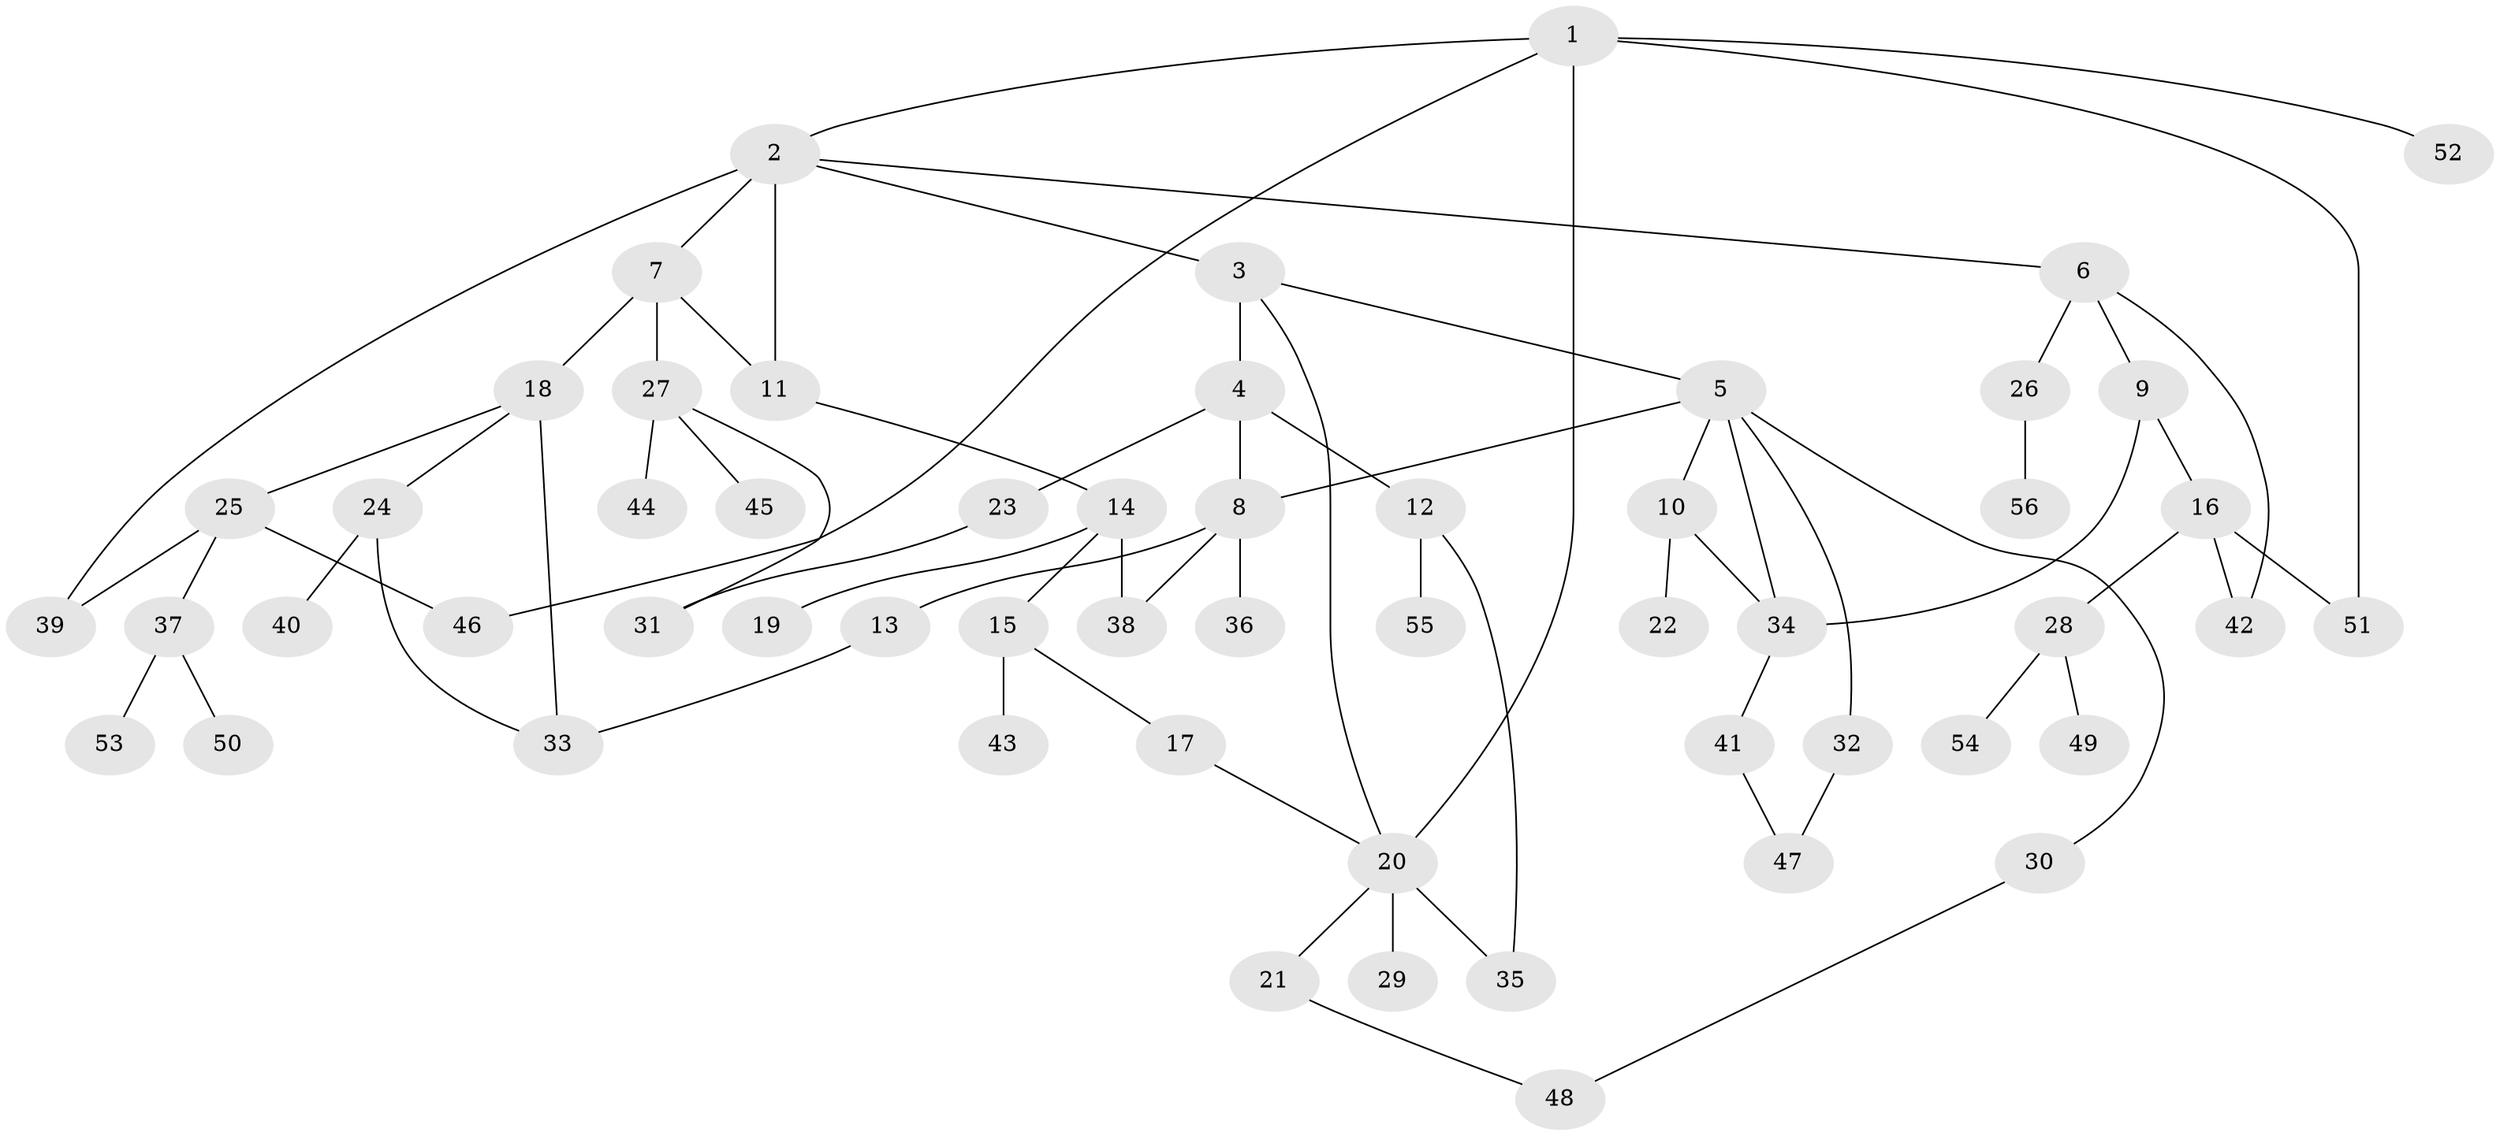 // original degree distribution, {6: 0.03636363636363636, 7: 0.00909090909090909, 5: 0.05454545454545454, 1: 0.33636363636363636, 3: 0.12727272727272726, 2: 0.34545454545454546, 4: 0.09090909090909091}
// Generated by graph-tools (version 1.1) at 2025/34/03/09/25 02:34:26]
// undirected, 56 vertices, 72 edges
graph export_dot {
graph [start="1"]
  node [color=gray90,style=filled];
  1;
  2;
  3;
  4;
  5;
  6;
  7;
  8;
  9;
  10;
  11;
  12;
  13;
  14;
  15;
  16;
  17;
  18;
  19;
  20;
  21;
  22;
  23;
  24;
  25;
  26;
  27;
  28;
  29;
  30;
  31;
  32;
  33;
  34;
  35;
  36;
  37;
  38;
  39;
  40;
  41;
  42;
  43;
  44;
  45;
  46;
  47;
  48;
  49;
  50;
  51;
  52;
  53;
  54;
  55;
  56;
  1 -- 2 [weight=1.0];
  1 -- 20 [weight=1.0];
  1 -- 46 [weight=1.0];
  1 -- 51 [weight=1.0];
  1 -- 52 [weight=1.0];
  2 -- 3 [weight=1.0];
  2 -- 6 [weight=1.0];
  2 -- 7 [weight=1.0];
  2 -- 11 [weight=1.0];
  2 -- 39 [weight=1.0];
  3 -- 4 [weight=2.0];
  3 -- 5 [weight=1.0];
  3 -- 20 [weight=1.0];
  4 -- 8 [weight=1.0];
  4 -- 12 [weight=2.0];
  4 -- 23 [weight=1.0];
  5 -- 8 [weight=1.0];
  5 -- 10 [weight=1.0];
  5 -- 30 [weight=1.0];
  5 -- 32 [weight=1.0];
  5 -- 34 [weight=1.0];
  6 -- 9 [weight=1.0];
  6 -- 26 [weight=1.0];
  6 -- 42 [weight=1.0];
  7 -- 11 [weight=1.0];
  7 -- 18 [weight=2.0];
  7 -- 27 [weight=1.0];
  8 -- 13 [weight=1.0];
  8 -- 36 [weight=1.0];
  8 -- 38 [weight=1.0];
  9 -- 16 [weight=1.0];
  9 -- 34 [weight=1.0];
  10 -- 22 [weight=2.0];
  10 -- 34 [weight=1.0];
  11 -- 14 [weight=1.0];
  12 -- 35 [weight=1.0];
  12 -- 55 [weight=1.0];
  13 -- 33 [weight=1.0];
  14 -- 15 [weight=1.0];
  14 -- 19 [weight=1.0];
  14 -- 38 [weight=1.0];
  15 -- 17 [weight=1.0];
  15 -- 43 [weight=1.0];
  16 -- 28 [weight=1.0];
  16 -- 42 [weight=1.0];
  16 -- 51 [weight=1.0];
  17 -- 20 [weight=1.0];
  18 -- 24 [weight=1.0];
  18 -- 25 [weight=1.0];
  18 -- 33 [weight=1.0];
  20 -- 21 [weight=1.0];
  20 -- 29 [weight=2.0];
  20 -- 35 [weight=1.0];
  21 -- 48 [weight=1.0];
  23 -- 31 [weight=1.0];
  24 -- 33 [weight=1.0];
  24 -- 40 [weight=1.0];
  25 -- 37 [weight=1.0];
  25 -- 39 [weight=1.0];
  25 -- 46 [weight=1.0];
  26 -- 56 [weight=1.0];
  27 -- 31 [weight=1.0];
  27 -- 44 [weight=1.0];
  27 -- 45 [weight=1.0];
  28 -- 49 [weight=1.0];
  28 -- 54 [weight=1.0];
  30 -- 48 [weight=1.0];
  32 -- 47 [weight=1.0];
  34 -- 41 [weight=4.0];
  37 -- 50 [weight=1.0];
  37 -- 53 [weight=1.0];
  41 -- 47 [weight=1.0];
}
